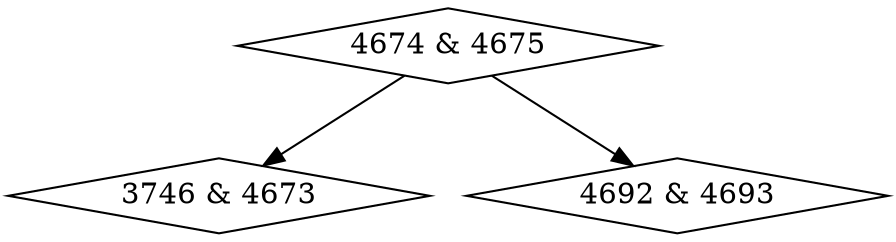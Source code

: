 digraph {
0 [label = "3746 & 4673", shape = diamond];
1 [label = "4674 & 4675", shape = diamond];
2 [label = "4692 & 4693", shape = diamond];
1->0;
1->2;
}
